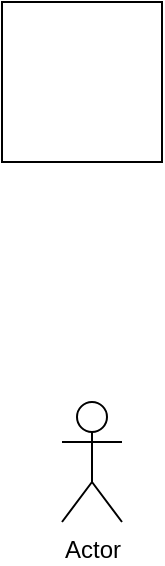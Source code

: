 <mxfile version="16.6.4" type="github">
  <diagram id="p_E9fnMhY9-ETLer_EOk" name="Page-1">
    <mxGraphModel dx="1484" dy="974" grid="1" gridSize="10" guides="1" tooltips="1" connect="1" arrows="1" fold="1" page="1" pageScale="1" pageWidth="827" pageHeight="1169" math="0" shadow="0">
      <root>
        <mxCell id="0" />
        <mxCell id="1" parent="0" />
        <mxCell id="f48x7kQQ9nX4CLcgKuqJ-1" value="Actor" style="shape=umlActor;verticalLabelPosition=bottom;verticalAlign=top;html=1;outlineConnect=0;" vertex="1" parent="1">
          <mxGeometry x="400" y="470" width="30" height="60" as="geometry" />
        </mxCell>
        <mxCell id="aVpUsONNpkUj2Uz1npXK-1" value="" style="whiteSpace=wrap;html=1;aspect=fixed;" vertex="1" parent="1">
          <mxGeometry x="370" y="270" width="80" height="80" as="geometry" />
        </mxCell>
      </root>
    </mxGraphModel>
  </diagram>
</mxfile>
